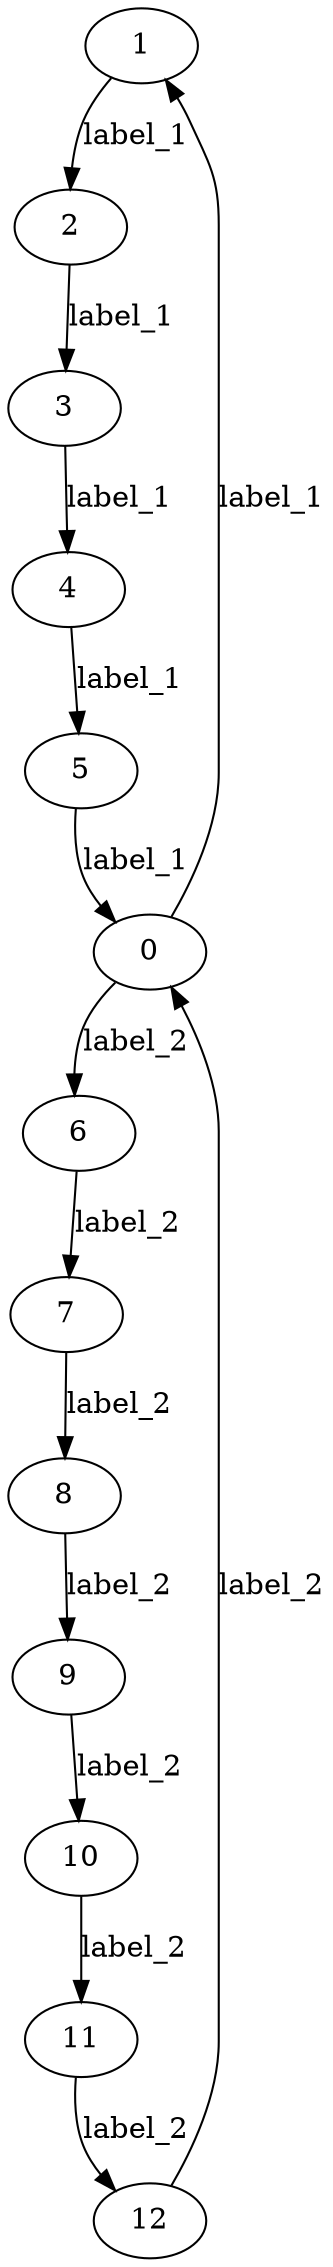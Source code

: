 digraph  {
1;
2;
3;
4;
5;
0;
6;
7;
8;
9;
10;
11;
12;
1 -> 2 [key=0, label="label_1"];
2 -> 3 [key=0, label="label_1"];
3 -> 4 [key=0, label="label_1"];
4 -> 5 [key=0, label="label_1"];
5 -> 0 [key=0, label="label_1"];
0 -> 1 [key=0, label="label_1"];
0 -> 6 [key=0, label="label_2"];
6 -> 7 [key=0, label="label_2"];
7 -> 8 [key=0, label="label_2"];
8 -> 9 [key=0, label="label_2"];
9 -> 10 [key=0, label="label_2"];
10 -> 11 [key=0, label="label_2"];
11 -> 12 [key=0, label="label_2"];
12 -> 0 [key=0, label="label_2"];
}
